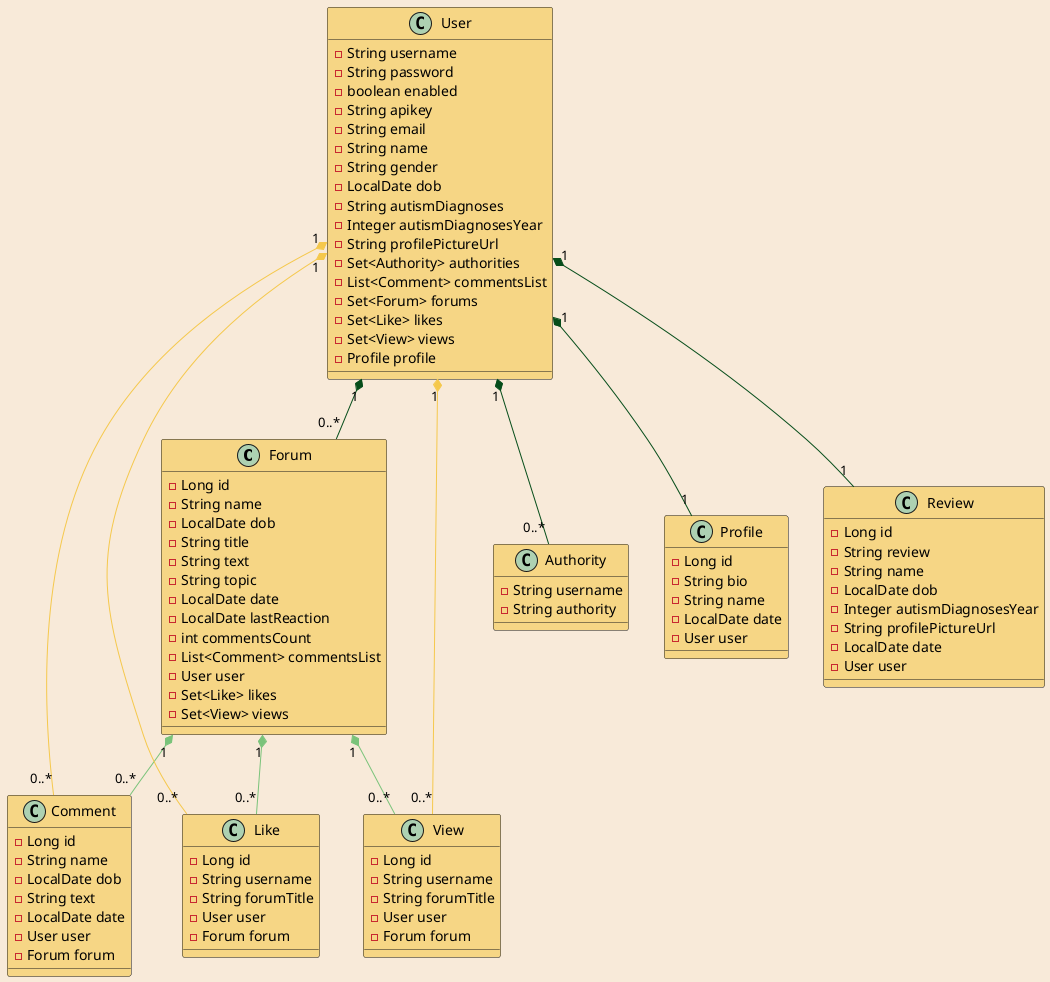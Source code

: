 @startuml
'https://plantuml.com/class-diagram

skinparam {
    BackgroundColor #F8EAD9
    BorderColor #F8EAD9
}

class Forum #F5C84C99 {
    - Long id
    - String name
    - LocalDate dob
    - String title
    - String text
    - String topic
    - LocalDate date
    - LocalDate lastReaction
    - int commentsCount
    - List<Comment> commentsList
    - User user
    - Set<Like> likes
    - Set<View> views
    }

class Comment #F5C84C99 {
    - Long id
    - String name
    - LocalDate dob
    - String text
    - LocalDate date
    - User user
    - Forum forum
    }

class Like #F5C84C99 {
    - Long id
    - String username
    - String forumTitle
    - User user
    - Forum forum
    }

class View #F5C84C99 {
    - Long id
    - String username
    - String forumTitle
    - User user
    - Forum forum
    }

class User #F5C84C99 {
    - String username
    - String password
    - boolean enabled
    - String apikey
    - String email
    - String name
    - String gender
    - LocalDate dob
    - String autismDiagnoses
    - Integer autismDiagnosesYear
    - String profilePictureUrl
    - Set<Authority> authorities
    - List<Comment> commentsList
    - Set<Forum> forums
    - Set<Like> likes
    - Set<View> views
    - Profile profile
}

class Authority #F5C84C99 {
    - String username
    - String authority
}

class Profile #F5C84C99 {
    - Long id
    - String bio
    - String name
    - LocalDate date
    - User user
}

class Review #F5C84C99 {
    - Long id
    - String review
    - String name
    - LocalDate dob
    - Integer autismDiagnosesYear
    - String profilePictureUrl
    - LocalDate date
    - User user
}

User "1" *--[#064D1A] "1" Profile
User "1" *--[#064D1A] "1" Review
User "1" *--[#064D1A] "0..*" Forum
User "1" *--[#064D1A] "0..*" Authority

Forum "1" *--[#7AC37A] "0..*" Comment
Forum "1" *--[#7AC37A] "0..*" Like
Forum "1" *--[#7AC37A] "0..*" View

User "1" *--[#F5C84C] "0..*" Comment
User "1" *--[#F5C84C] "0..*" Like
User "1" *--[#F5C84C] "0..*" View

@enduml
